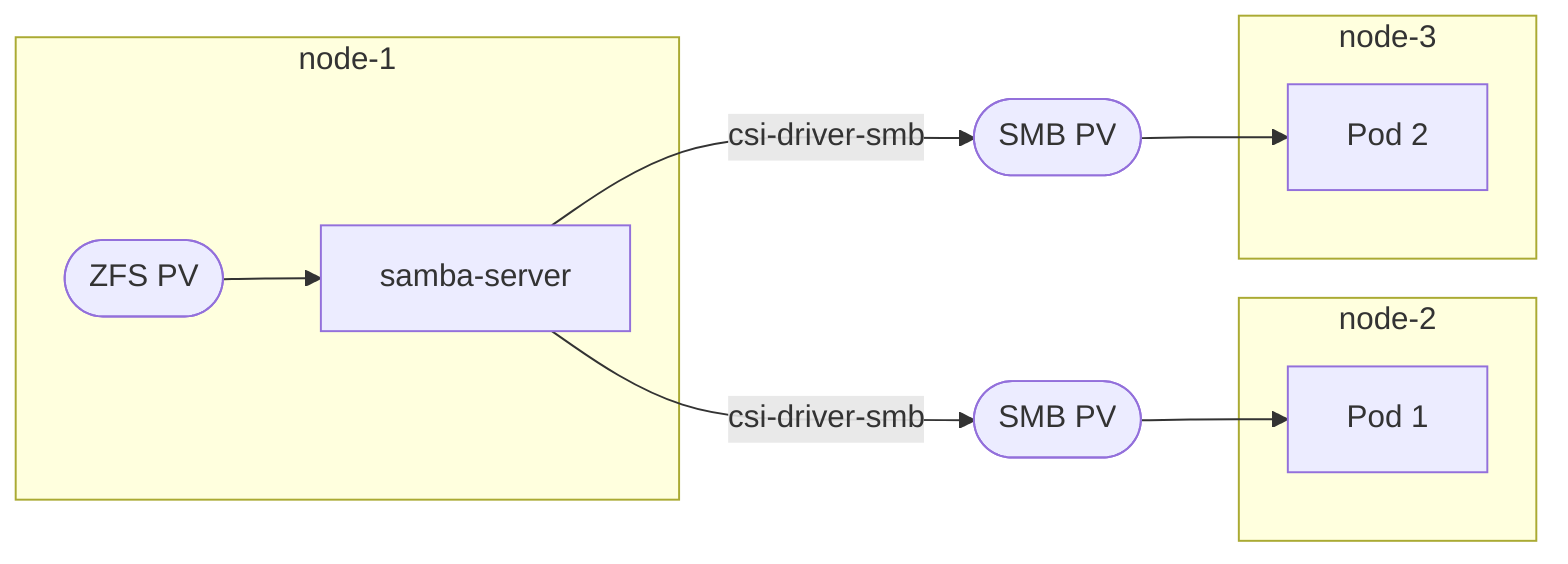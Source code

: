 flowchart LR
  subgraph node-1
  direction TB
  zfs([ZFS PV]) --> smbsrv[samba-server]
  end

  smbsrv -- csi-driver-smb --> smb1([SMB PV]) --> pod1
  subgraph node-2
  pod1[Pod 1]
  end

  smbsrv -- csi-driver-smb --> smb2([SMB PV]) --> pod2
  subgraph node-3
  pod2[Pod 2]
  end